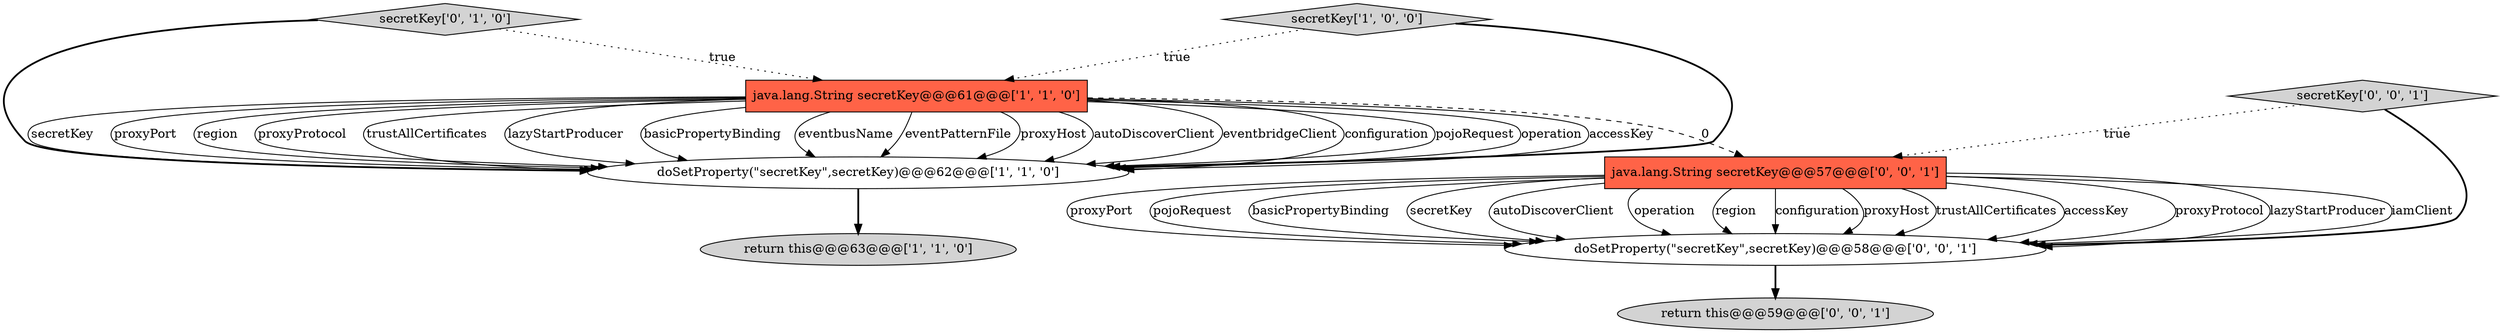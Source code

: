 digraph {
2 [style = filled, label = "java.lang.String secretKey@@@61@@@['1', '1', '0']", fillcolor = tomato, shape = box image = "AAA0AAABBB1BBB"];
1 [style = filled, label = "doSetProperty(\"secretKey\",secretKey)@@@62@@@['1', '1', '0']", fillcolor = white, shape = ellipse image = "AAA0AAABBB1BBB"];
7 [style = filled, label = "return this@@@59@@@['0', '0', '1']", fillcolor = lightgray, shape = ellipse image = "AAA0AAABBB3BBB"];
4 [style = filled, label = "secretKey['0', '1', '0']", fillcolor = lightgray, shape = diamond image = "AAA0AAABBB2BBB"];
3 [style = filled, label = "return this@@@63@@@['1', '1', '0']", fillcolor = lightgray, shape = ellipse image = "AAA0AAABBB1BBB"];
0 [style = filled, label = "secretKey['1', '0', '0']", fillcolor = lightgray, shape = diamond image = "AAA0AAABBB1BBB"];
6 [style = filled, label = "doSetProperty(\"secretKey\",secretKey)@@@58@@@['0', '0', '1']", fillcolor = white, shape = ellipse image = "AAA0AAABBB3BBB"];
8 [style = filled, label = "secretKey['0', '0', '1']", fillcolor = lightgray, shape = diamond image = "AAA0AAABBB3BBB"];
5 [style = filled, label = "java.lang.String secretKey@@@57@@@['0', '0', '1']", fillcolor = tomato, shape = box image = "AAA0AAABBB3BBB"];
5->6 [style = solid, label="proxyProtocol"];
0->2 [style = dotted, label="true"];
2->1 [style = solid, label="eventPatternFile"];
2->1 [style = solid, label="proxyHost"];
5->6 [style = solid, label="lazyStartProducer"];
5->6 [style = solid, label="iamClient"];
5->6 [style = solid, label="proxyPort"];
2->1 [style = solid, label="autoDiscoverClient"];
5->6 [style = solid, label="pojoRequest"];
5->6 [style = solid, label="basicPropertyBinding"];
2->1 [style = solid, label="eventbridgeClient"];
2->5 [style = dashed, label="0"];
8->6 [style = bold, label=""];
0->1 [style = bold, label=""];
5->6 [style = solid, label="secretKey"];
4->1 [style = bold, label=""];
5->6 [style = solid, label="autoDiscoverClient"];
5->6 [style = solid, label="operation"];
5->6 [style = solid, label="region"];
5->6 [style = solid, label="configuration"];
1->3 [style = bold, label=""];
2->1 [style = solid, label="configuration"];
5->6 [style = solid, label="proxyHost"];
2->1 [style = solid, label="pojoRequest"];
2->1 [style = solid, label="operation"];
2->1 [style = solid, label="accessKey"];
2->1 [style = solid, label="secretKey"];
8->5 [style = dotted, label="true"];
6->7 [style = bold, label=""];
2->1 [style = solid, label="proxyPort"];
2->1 [style = solid, label="region"];
5->6 [style = solid, label="trustAllCertificates"];
5->6 [style = solid, label="accessKey"];
2->1 [style = solid, label="proxyProtocol"];
2->1 [style = solid, label="trustAllCertificates"];
2->1 [style = solid, label="lazyStartProducer"];
2->1 [style = solid, label="basicPropertyBinding"];
2->1 [style = solid, label="eventbusName"];
4->2 [style = dotted, label="true"];
}
